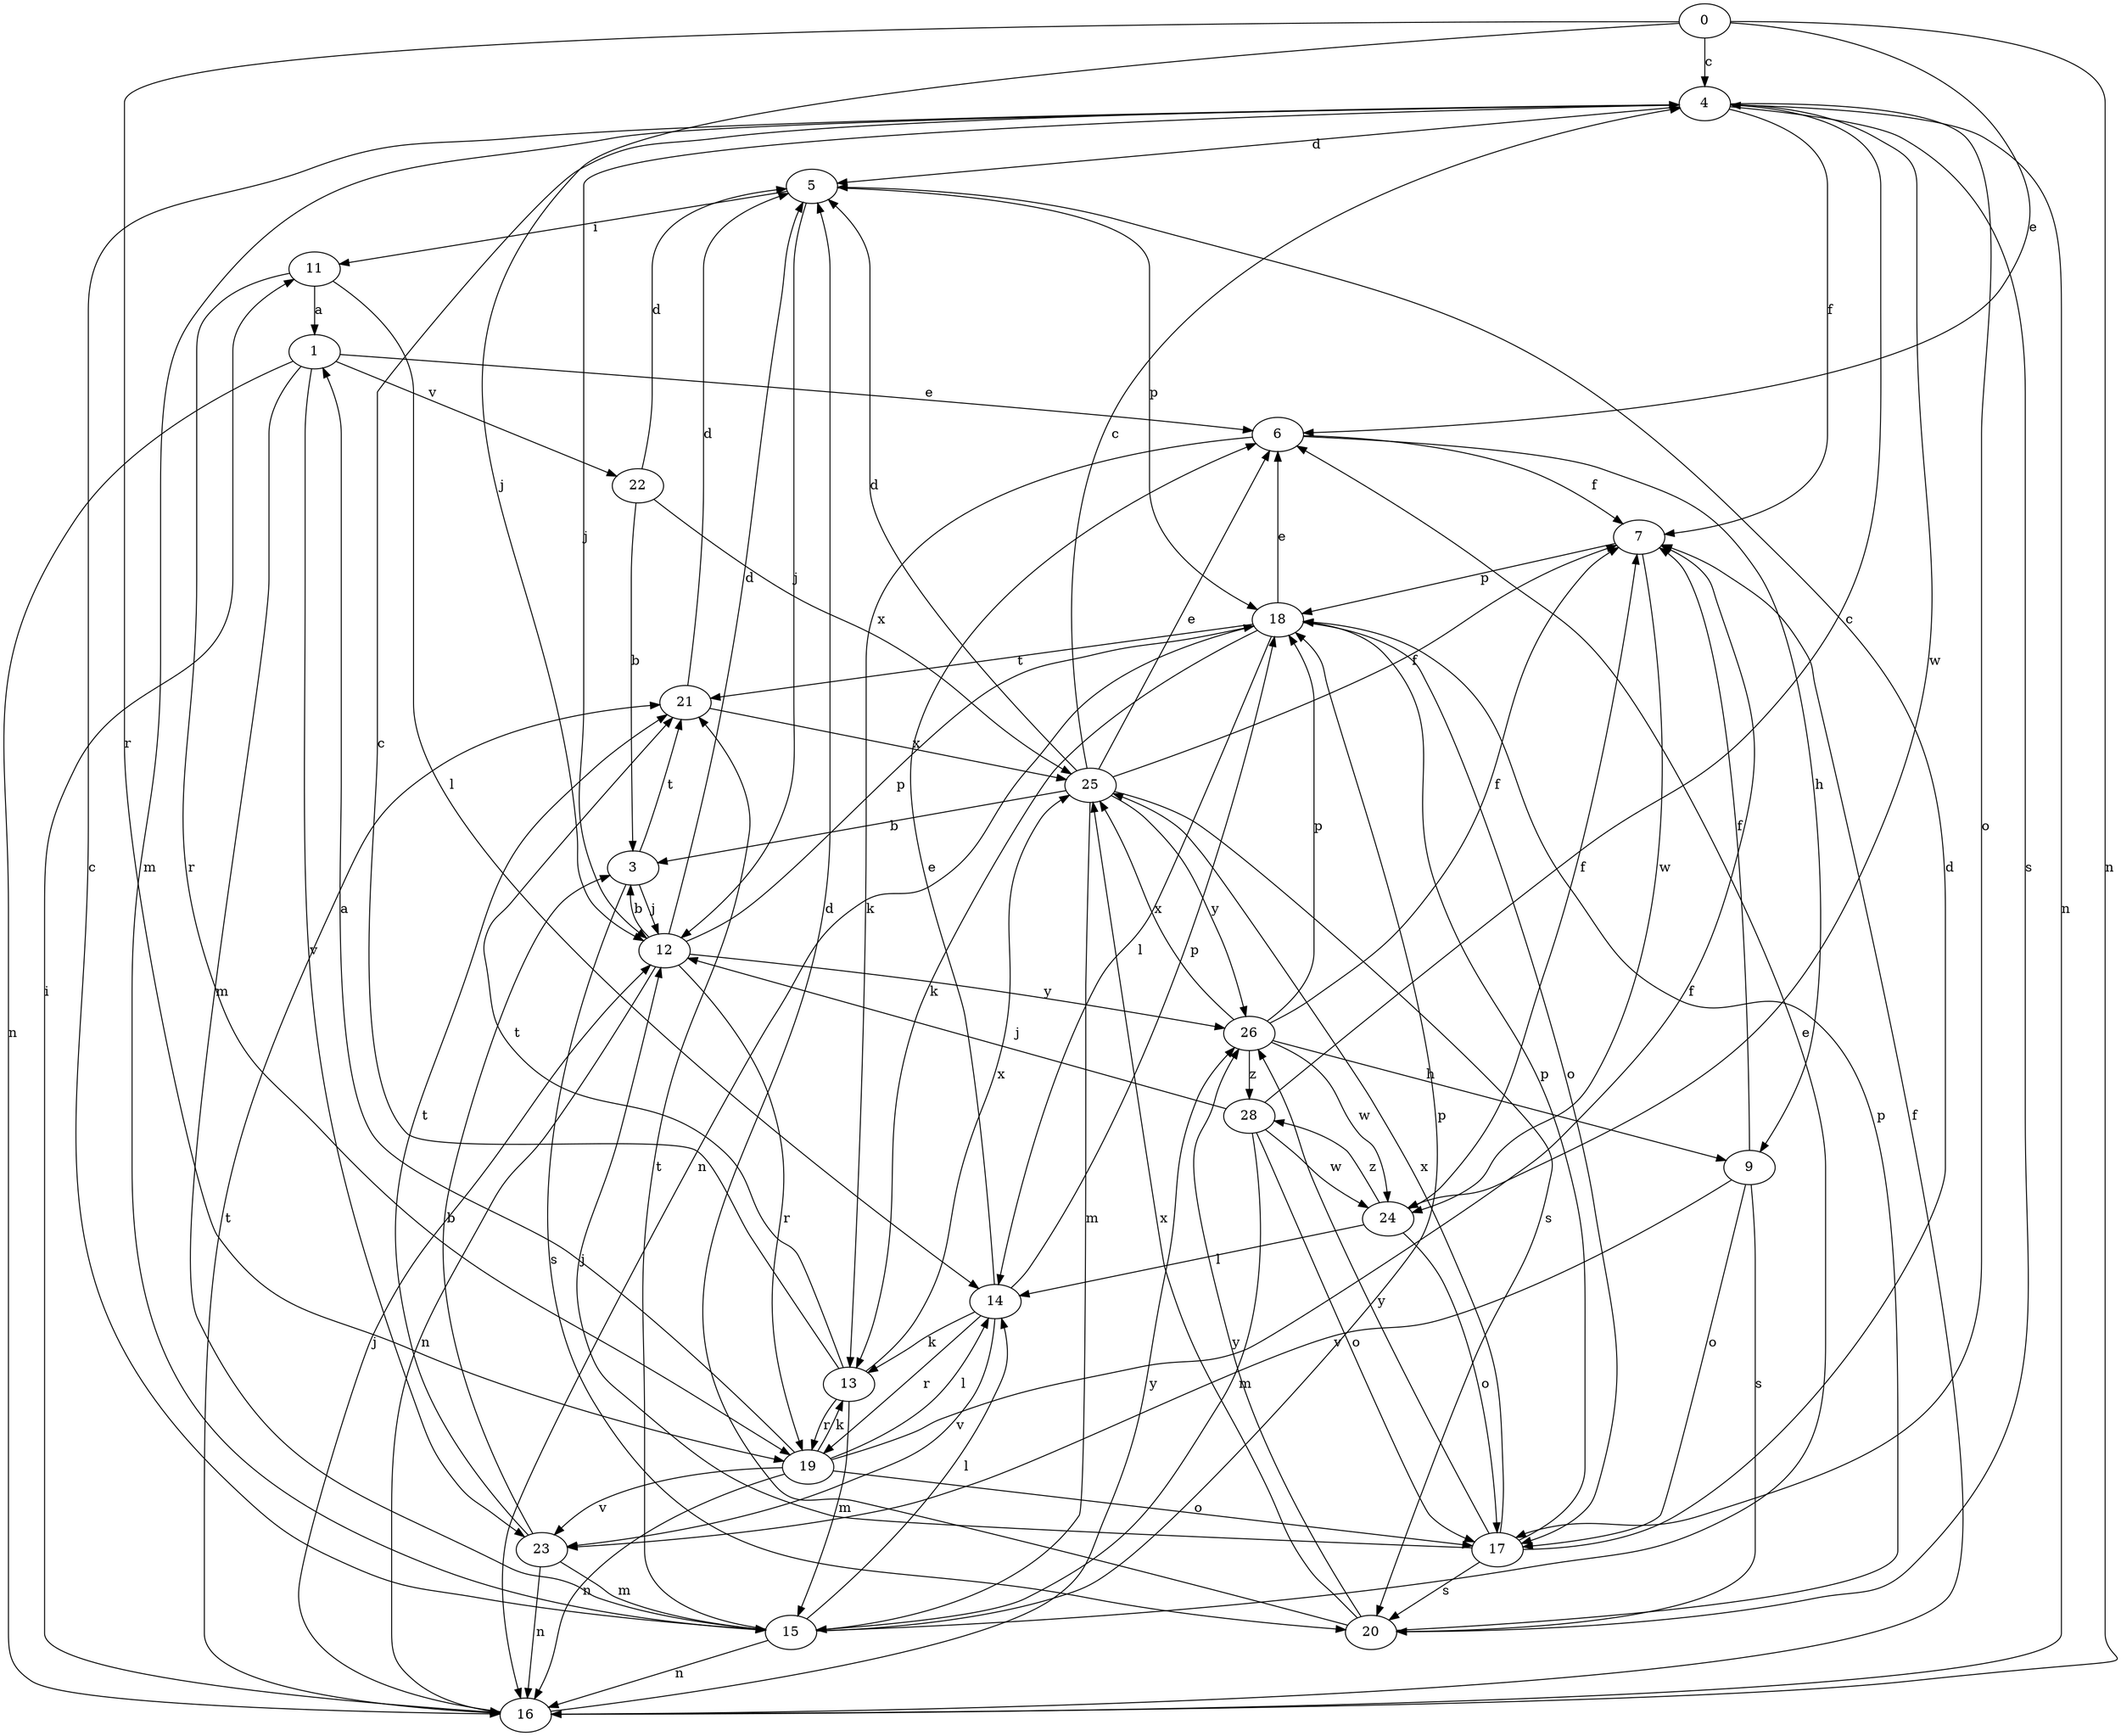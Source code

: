 strict digraph  {
0;
1;
3;
4;
5;
6;
7;
9;
11;
12;
13;
14;
15;
16;
17;
18;
19;
20;
21;
22;
23;
24;
25;
26;
28;
0 -> 4  [label=c];
0 -> 6  [label=e];
0 -> 12  [label=j];
0 -> 16  [label=n];
0 -> 19  [label=r];
1 -> 6  [label=e];
1 -> 15  [label=m];
1 -> 16  [label=n];
1 -> 22  [label=v];
1 -> 23  [label=v];
3 -> 12  [label=j];
3 -> 20  [label=s];
3 -> 21  [label=t];
4 -> 5  [label=d];
4 -> 7  [label=f];
4 -> 12  [label=j];
4 -> 15  [label=m];
4 -> 16  [label=n];
4 -> 17  [label=o];
4 -> 20  [label=s];
4 -> 24  [label=w];
5 -> 11  [label=i];
5 -> 12  [label=j];
5 -> 18  [label=p];
6 -> 7  [label=f];
6 -> 9  [label=h];
6 -> 13  [label=k];
7 -> 18  [label=p];
7 -> 24  [label=w];
9 -> 7  [label=f];
9 -> 17  [label=o];
9 -> 20  [label=s];
9 -> 23  [label=v];
11 -> 1  [label=a];
11 -> 14  [label=l];
11 -> 19  [label=r];
12 -> 3  [label=b];
12 -> 5  [label=d];
12 -> 16  [label=n];
12 -> 18  [label=p];
12 -> 19  [label=r];
12 -> 26  [label=y];
13 -> 4  [label=c];
13 -> 15  [label=m];
13 -> 19  [label=r];
13 -> 21  [label=t];
13 -> 25  [label=x];
14 -> 6  [label=e];
14 -> 13  [label=k];
14 -> 18  [label=p];
14 -> 19  [label=r];
14 -> 23  [label=v];
15 -> 4  [label=c];
15 -> 6  [label=e];
15 -> 14  [label=l];
15 -> 16  [label=n];
15 -> 18  [label=p];
15 -> 21  [label=t];
16 -> 7  [label=f];
16 -> 11  [label=i];
16 -> 12  [label=j];
16 -> 21  [label=t];
16 -> 26  [label=y];
17 -> 5  [label=d];
17 -> 12  [label=j];
17 -> 18  [label=p];
17 -> 20  [label=s];
17 -> 25  [label=x];
17 -> 26  [label=y];
18 -> 6  [label=e];
18 -> 13  [label=k];
18 -> 14  [label=l];
18 -> 16  [label=n];
18 -> 17  [label=o];
18 -> 21  [label=t];
19 -> 1  [label=a];
19 -> 7  [label=f];
19 -> 13  [label=k];
19 -> 14  [label=l];
19 -> 16  [label=n];
19 -> 17  [label=o];
19 -> 23  [label=v];
20 -> 5  [label=d];
20 -> 18  [label=p];
20 -> 25  [label=x];
20 -> 26  [label=y];
21 -> 5  [label=d];
21 -> 25  [label=x];
22 -> 3  [label=b];
22 -> 5  [label=d];
22 -> 25  [label=x];
23 -> 3  [label=b];
23 -> 15  [label=m];
23 -> 16  [label=n];
23 -> 21  [label=t];
24 -> 7  [label=f];
24 -> 14  [label=l];
24 -> 17  [label=o];
24 -> 28  [label=z];
25 -> 3  [label=b];
25 -> 4  [label=c];
25 -> 5  [label=d];
25 -> 6  [label=e];
25 -> 7  [label=f];
25 -> 15  [label=m];
25 -> 20  [label=s];
25 -> 26  [label=y];
26 -> 7  [label=f];
26 -> 9  [label=h];
26 -> 18  [label=p];
26 -> 24  [label=w];
26 -> 25  [label=x];
26 -> 28  [label=z];
28 -> 4  [label=c];
28 -> 12  [label=j];
28 -> 15  [label=m];
28 -> 17  [label=o];
28 -> 24  [label=w];
}
